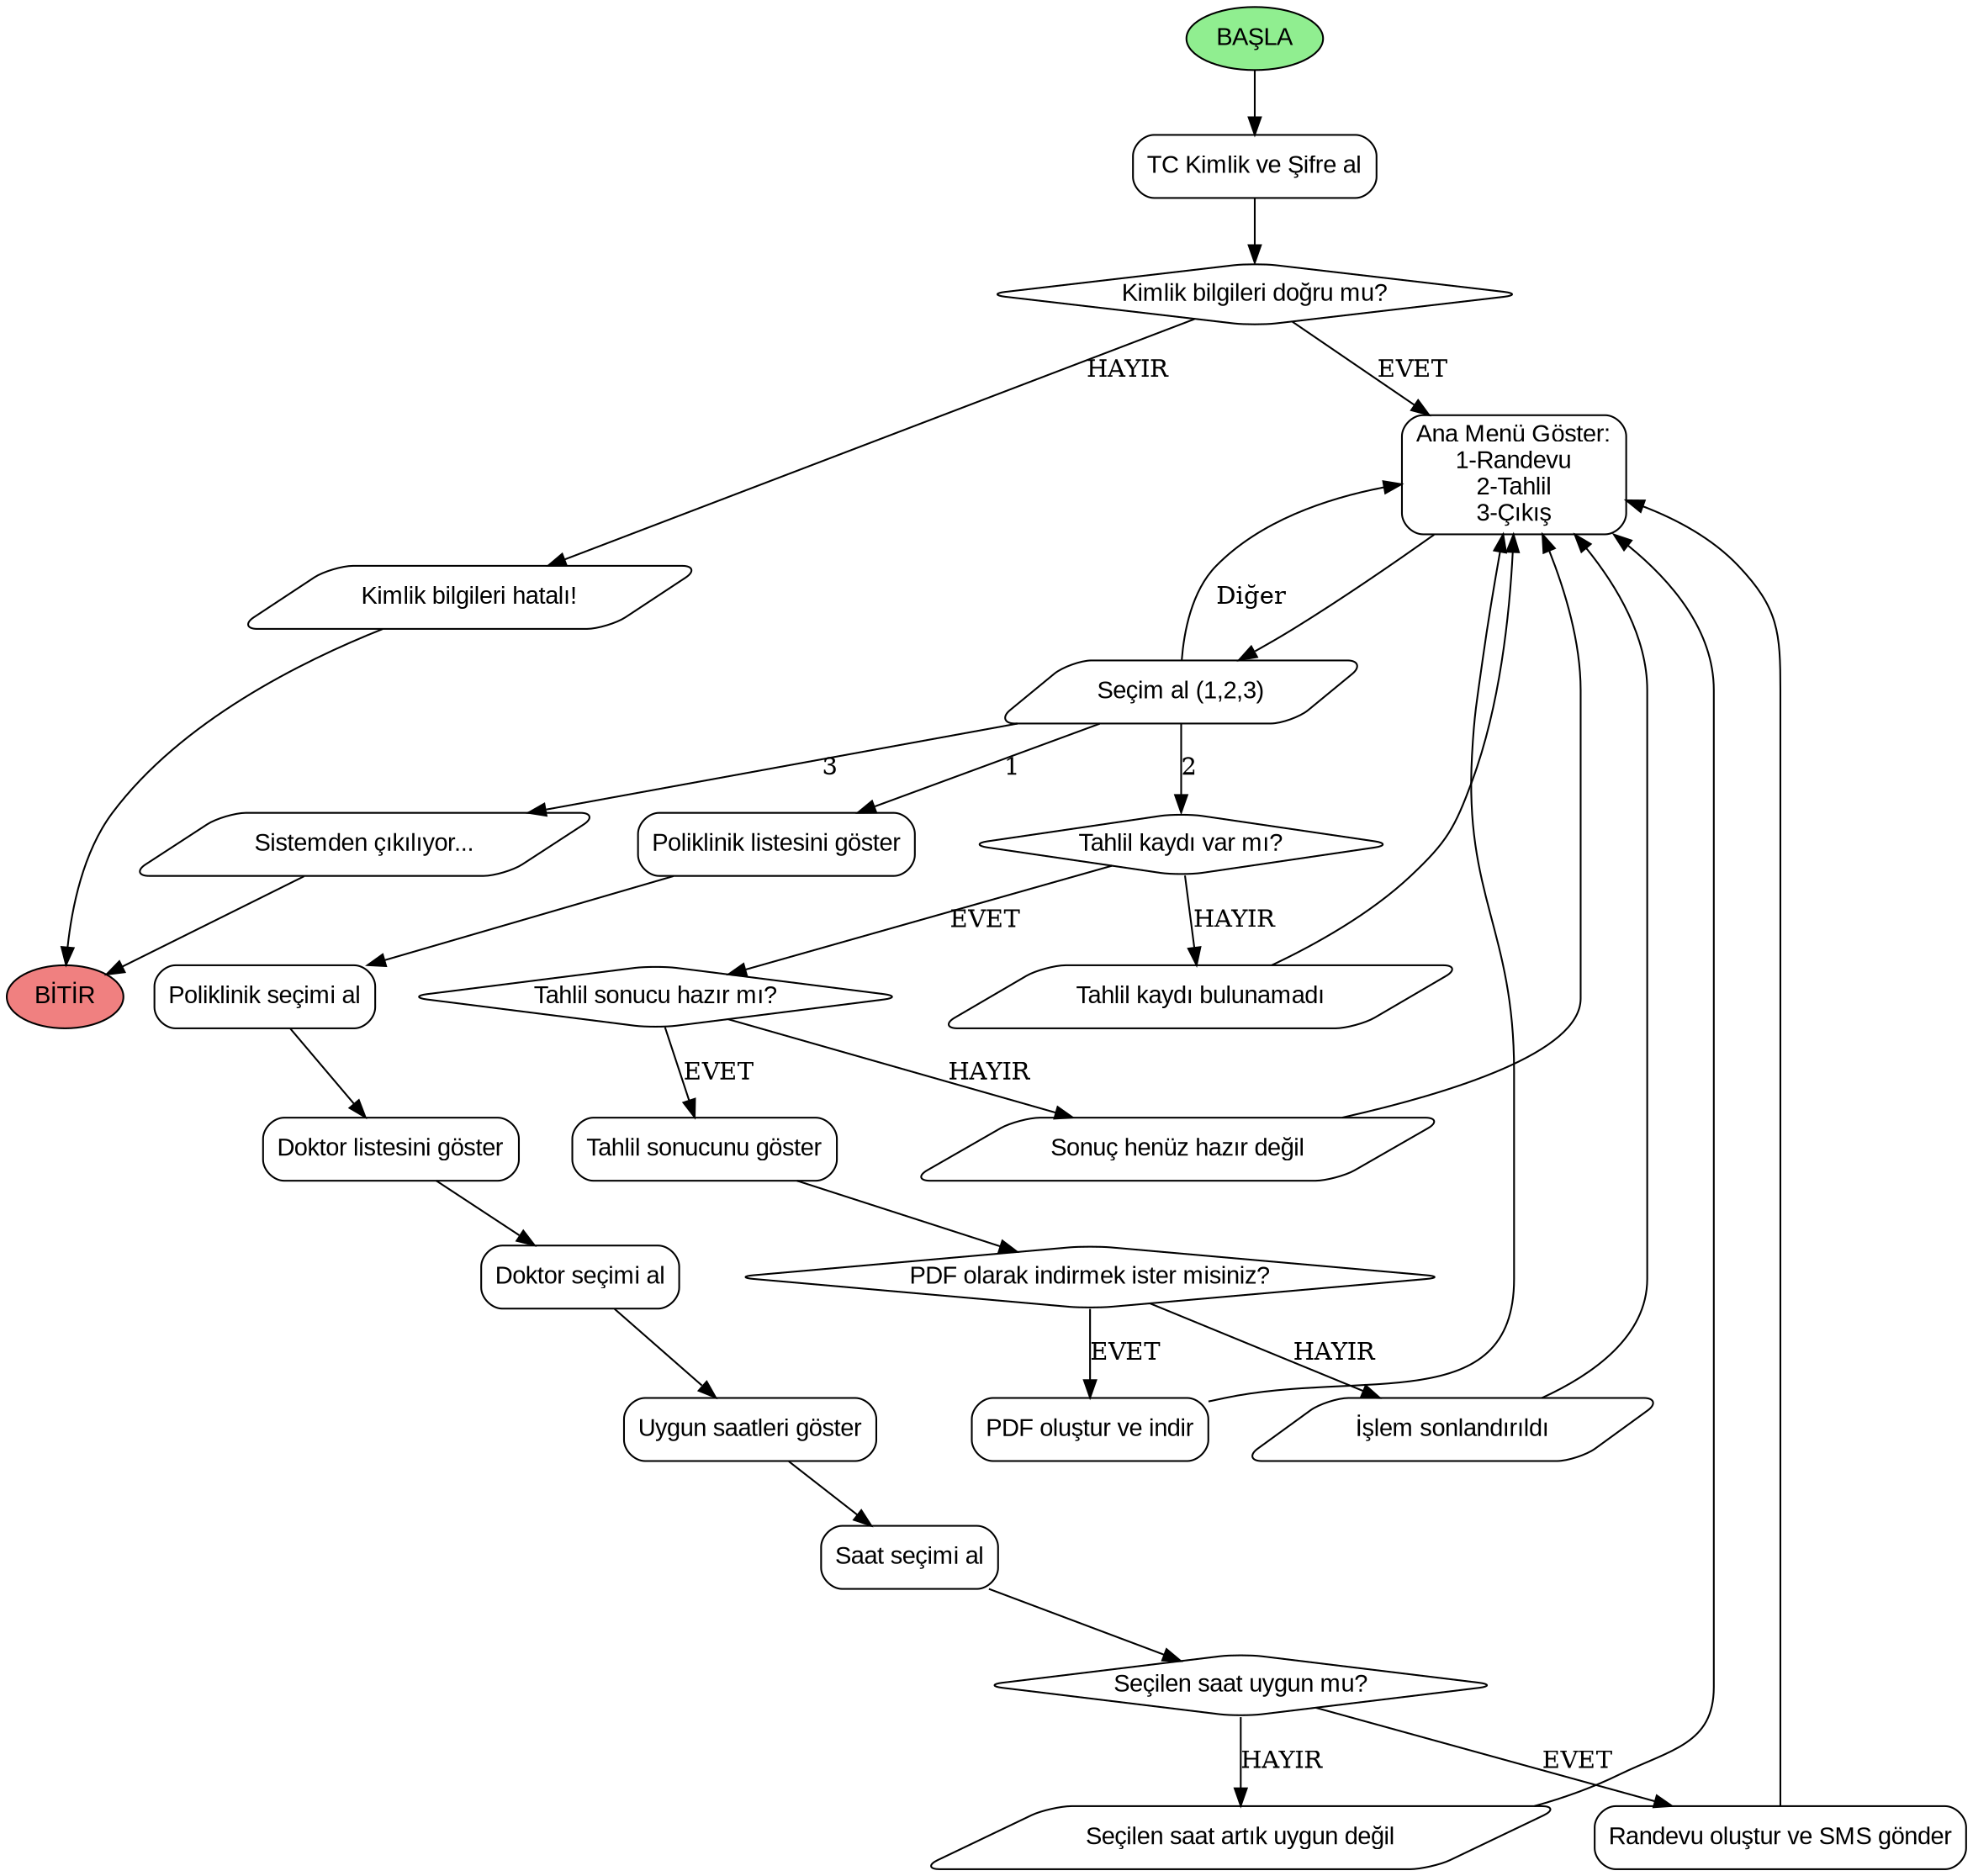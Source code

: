 digraph HastaneOtomasyonSistemi {
    rankdir=TB;
    node [shape=rectangle, style=rounded, fontname="Arial"];

    // Başlangıç ve Bitiş
    Start [label="BAŞLA", shape=oval, style=filled, fillcolor=lightgreen];
    End [label="BİTİR", shape=oval, style=filled, fillcolor=lightcoral];

    // Kimlik doğrulama
    Auth [label="TC Kimlik ve Şifre al"];
    CheckAuth [label="Kimlik bilgileri doğru mu?", shape=diamond];
    AuthFail [label="Kimlik bilgileri hatalı!", shape=parallelogram];

    // Ana menü
    Menu [label="Ana Menü Göster:\n1-Randevu\n2-Tahlil\n3-Çıkış"];
    Choice [label="Seçim al (1,2,3)", shape=parallelogram];

    // --- Randevu Sistemi ---
    Poliklinik [label="Poliklinik listesini göster"];
    PolikSec [label="Poliklinik seçimi al"];
    DoktorList [label="Doktor listesini göster"];
    DoktorSec [label="Doktor seçimi al"];
    SaatList [label="Uygun saatleri göster"];
    SaatSec [label="Saat seçimi al"];
    SaatKontrol [label="Seçilen saat uygun mu?", shape=diamond];
    RandevuOlustur [label="Randevu oluştur ve SMS gönder"];
    SaatUygunDegil [label="Seçilen saat artık uygun değil", shape=parallelogram];

    // --- Tahlil Sonucu Görüntüleme ---
    TahlilVar [label="Tahlil kaydı var mı?", shape=diamond];
    TahlilHazir [label="Tahlil sonucu hazır mı?", shape=diamond];
    SonucGoster [label="Tahlil sonucunu göster"];
    PdfSoru [label="PDF olarak indirmek ister misiniz?", shape=diamond];
    PdfEvet [label="PDF oluştur ve indir"];
    PdfHayir [label="İşlem sonlandırıldı", shape=parallelogram];
    TahlilBekle [label="Sonuç henüz hazır değil", shape=parallelogram];
    TahlilYok [label="Tahlil kaydı bulunamadı", shape=parallelogram];

    // Çıkış
    Exit [label="Sistemden çıkılıyor...", shape=parallelogram];

    // Bağlantılar
    Start -> Auth -> CheckAuth;
    CheckAuth -> AuthFail [label="HAYIR"];
    AuthFail -> End;
    CheckAuth -> Menu [label="EVET"];

    Menu -> Choice;
    Choice -> Poliklinik [label="1"];
    Choice -> TahlilVar [label="2"];
    Choice -> Exit [label="3"];
    Choice -> Menu [label="Diğer"];

    // --- Randevu Modülü ---
    Poliklinik -> PolikSec -> DoktorList -> DoktorSec -> SaatList -> SaatSec -> SaatKontrol;
    SaatKontrol -> RandevuOlustur [label="EVET"];
    SaatKontrol -> SaatUygunDegil [label="HAYIR"];
    RandevuOlustur -> Menu;
    SaatUygunDegil -> Menu;

    // --- Tahlil Modülü ---
    TahlilVar -> TahlilHazir [label="EVET"];
    TahlilVar -> TahlilYok [label="HAYIR"];
    TahlilYok -> Menu;

    TahlilHazir -> SonucGoster [label="EVET"];
    TahlilHazir -> TahlilBekle [label="HAYIR"];
    TahlilBekle -> Menu;

    SonucGoster -> PdfSoru;
    PdfSoru -> PdfEvet [label="EVET"];
    PdfSoru -> PdfHayir [label="HAYIR"];
    PdfEvet -> Menu;
    PdfHayir -> Menu;

    // Çıkış
    Exit -> End;
}
